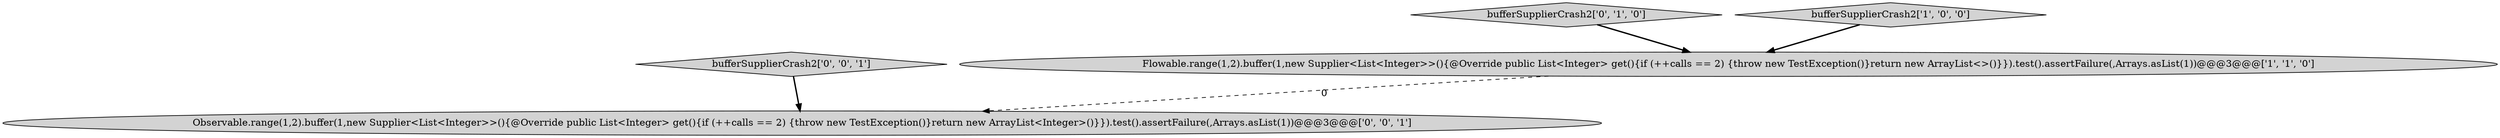 digraph {
1 [style = filled, label = "Flowable.range(1,2).buffer(1,new Supplier<List<Integer>>(){@Override public List<Integer> get(){if (++calls == 2) {throw new TestException()}return new ArrayList<>()}}).test().assertFailure(,Arrays.asList(1))@@@3@@@['1', '1', '0']", fillcolor = lightgray, shape = ellipse image = "AAA0AAABBB1BBB"];
2 [style = filled, label = "bufferSupplierCrash2['0', '1', '0']", fillcolor = lightgray, shape = diamond image = "AAA0AAABBB2BBB"];
3 [style = filled, label = "Observable.range(1,2).buffer(1,new Supplier<List<Integer>>(){@Override public List<Integer> get(){if (++calls == 2) {throw new TestException()}return new ArrayList<Integer>()}}).test().assertFailure(,Arrays.asList(1))@@@3@@@['0', '0', '1']", fillcolor = lightgray, shape = ellipse image = "AAA0AAABBB3BBB"];
0 [style = filled, label = "bufferSupplierCrash2['1', '0', '0']", fillcolor = lightgray, shape = diamond image = "AAA0AAABBB1BBB"];
4 [style = filled, label = "bufferSupplierCrash2['0', '0', '1']", fillcolor = lightgray, shape = diamond image = "AAA0AAABBB3BBB"];
1->3 [style = dashed, label="0"];
4->3 [style = bold, label=""];
0->1 [style = bold, label=""];
2->1 [style = bold, label=""];
}
